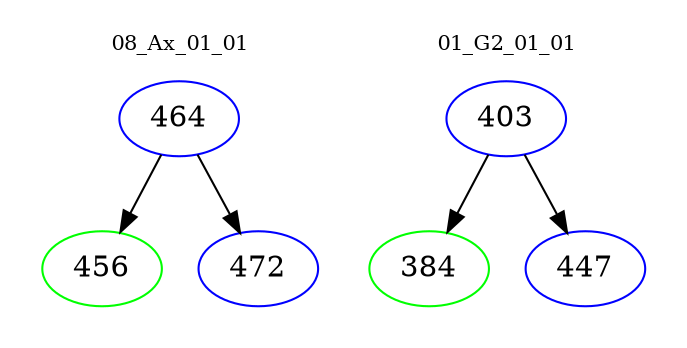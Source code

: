 digraph{
subgraph cluster_0 {
color = white
label = "08_Ax_01_01";
fontsize=10;
T0_464 [label="464", color="blue"]
T0_464 -> T0_456 [color="black"]
T0_456 [label="456", color="green"]
T0_464 -> T0_472 [color="black"]
T0_472 [label="472", color="blue"]
}
subgraph cluster_1 {
color = white
label = "01_G2_01_01";
fontsize=10;
T1_403 [label="403", color="blue"]
T1_403 -> T1_384 [color="black"]
T1_384 [label="384", color="green"]
T1_403 -> T1_447 [color="black"]
T1_447 [label="447", color="blue"]
}
}
